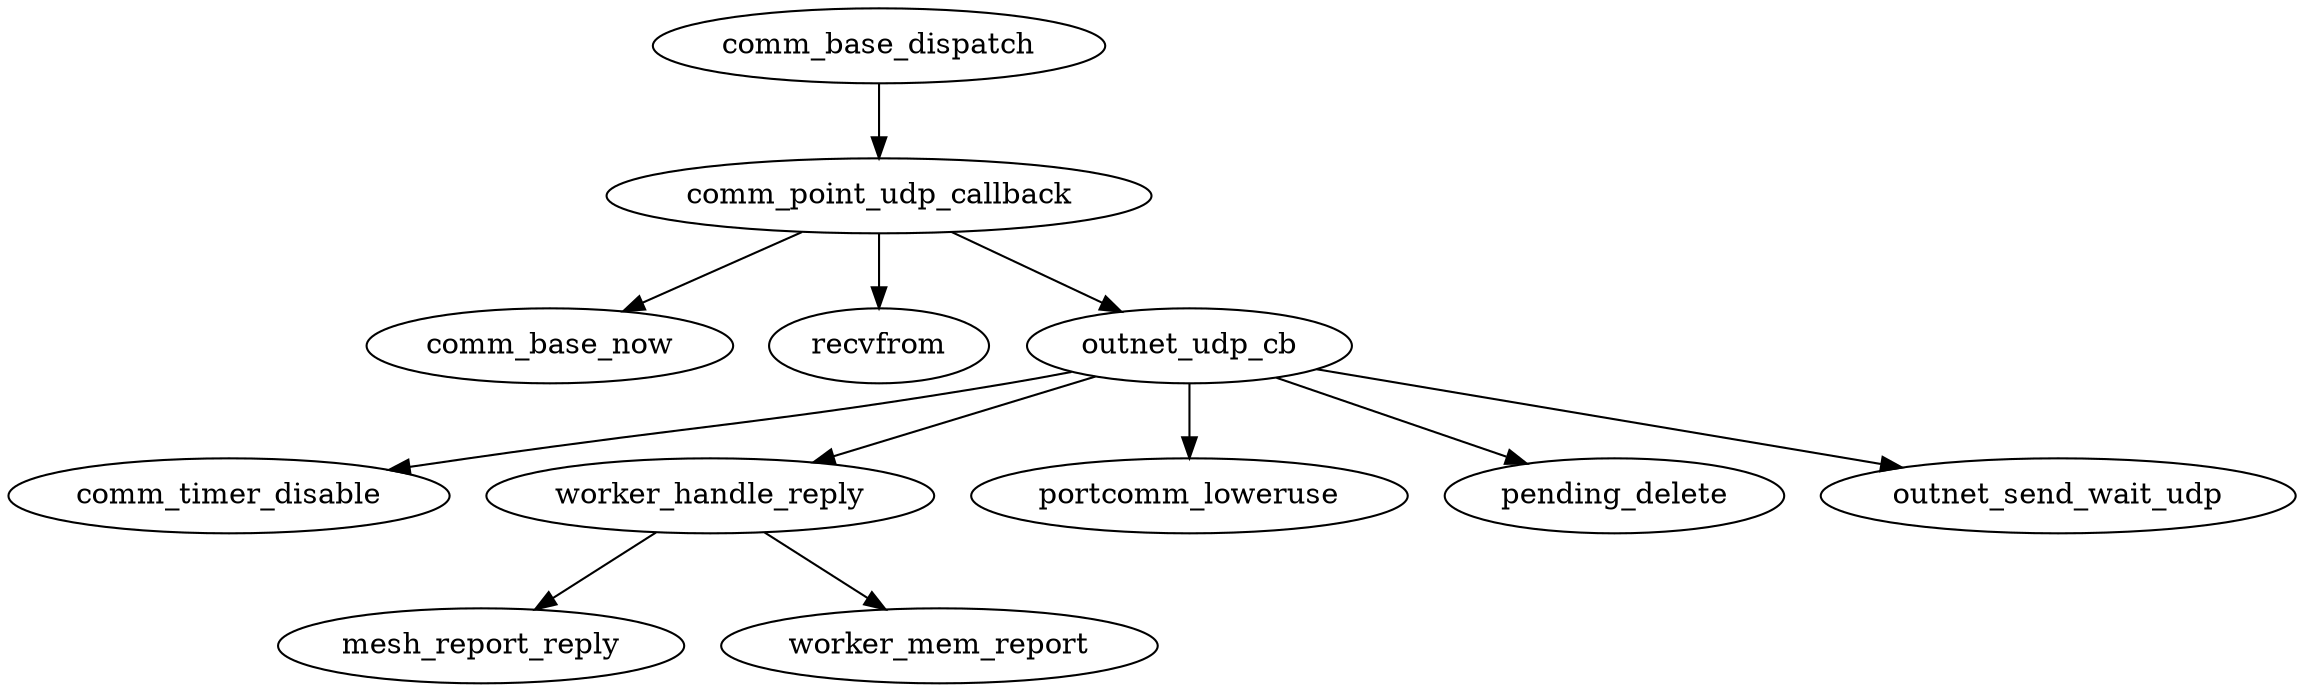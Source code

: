 digraph pic2 {
	comm_base_dispatch -> comm_point_udp_callback;
	comm_point_udp_callback -> comm_base_now;
	comm_point_udp_callback -> recvfrom
	comm_point_udp_callback -> outnet_udp_cb;
	outnet_udp_cb -> comm_timer_disable;
	outnet_udp_cb -> worker_handle_reply;
	outnet_udp_cb -> portcomm_loweruse;
	outnet_udp_cb -> pending_delete;
	outnet_udp_cb -> outnet_send_wait_udp;
	worker_handle_reply -> mesh_report_reply;
	worker_handle_reply -> worker_mem_report;
}